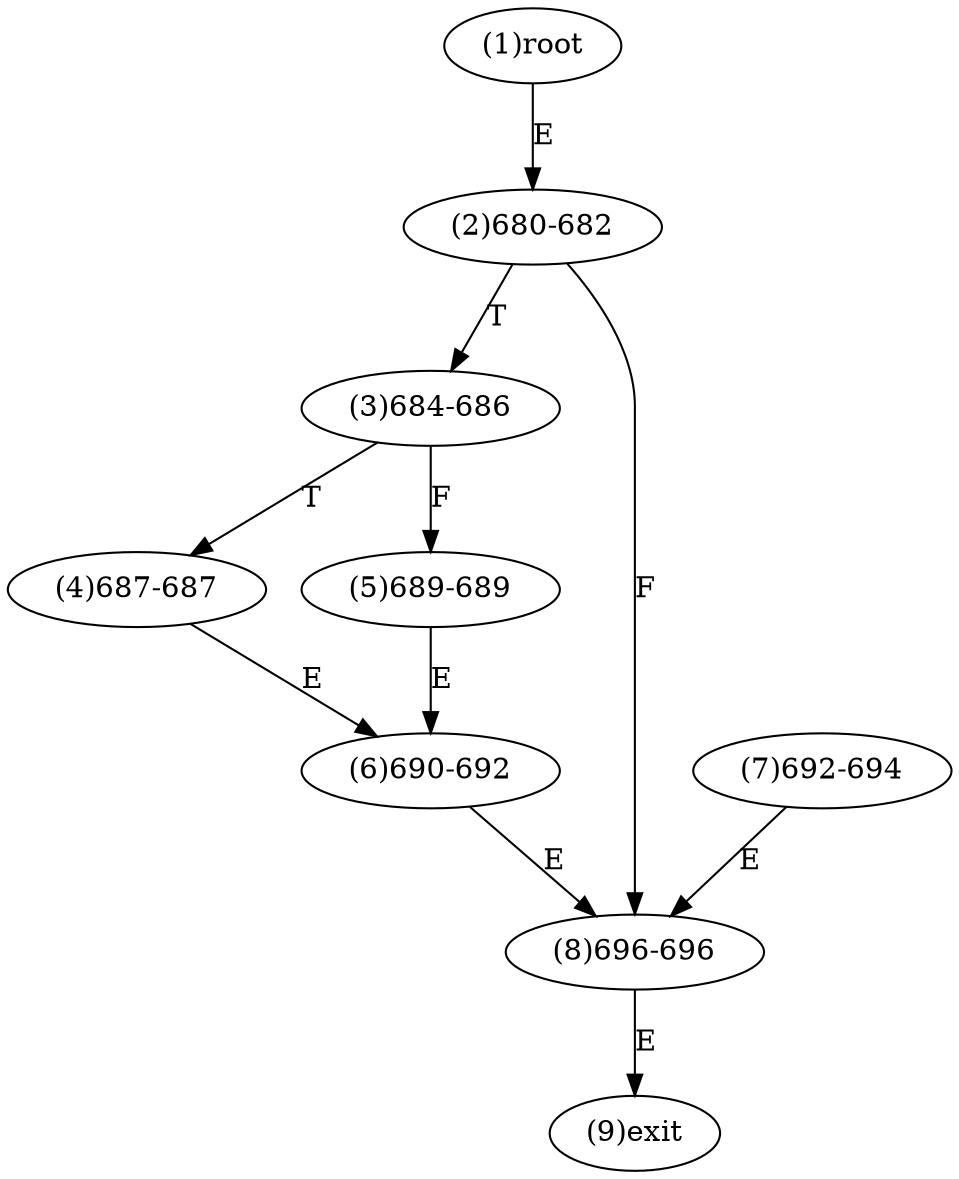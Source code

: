 digraph "" { 
1[ label="(1)root"];
2[ label="(2)680-682"];
3[ label="(3)684-686"];
4[ label="(4)687-687"];
5[ label="(5)689-689"];
6[ label="(6)690-692"];
7[ label="(7)692-694"];
8[ label="(8)696-696"];
9[ label="(9)exit"];
1->2[ label="E"];
2->8[ label="F"];
2->3[ label="T"];
3->5[ label="F"];
3->4[ label="T"];
4->6[ label="E"];
5->6[ label="E"];
6->8[ label="E"];
7->8[ label="E"];
8->9[ label="E"];
}